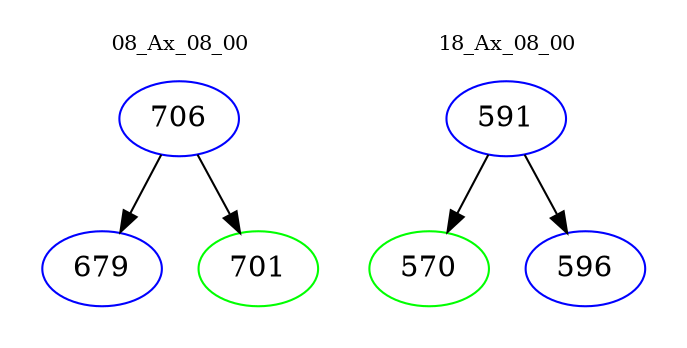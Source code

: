 digraph{
subgraph cluster_0 {
color = white
label = "08_Ax_08_00";
fontsize=10;
T0_706 [label="706", color="blue"]
T0_706 -> T0_679 [color="black"]
T0_679 [label="679", color="blue"]
T0_706 -> T0_701 [color="black"]
T0_701 [label="701", color="green"]
}
subgraph cluster_1 {
color = white
label = "18_Ax_08_00";
fontsize=10;
T1_591 [label="591", color="blue"]
T1_591 -> T1_570 [color="black"]
T1_570 [label="570", color="green"]
T1_591 -> T1_596 [color="black"]
T1_596 [label="596", color="blue"]
}
}
